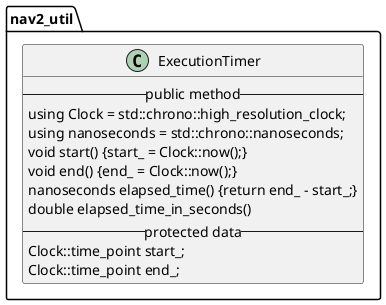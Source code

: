 @startuml
'https://plantuml.com/class-diagram


namespace nav2_util{
class ExecutionTimer{
-- public method --
using Clock = std::chrono::high_resolution_clock;
using nanoseconds = std::chrono::nanoseconds;
void start() {start_ = Clock::now();}
void end() {end_ = Clock::now();}
nanoseconds elapsed_time() {return end_ - start_;}
double elapsed_time_in_seconds()
-- protected data --
Clock::time_point start_;
Clock::time_point end_;
}
}

@enduml
